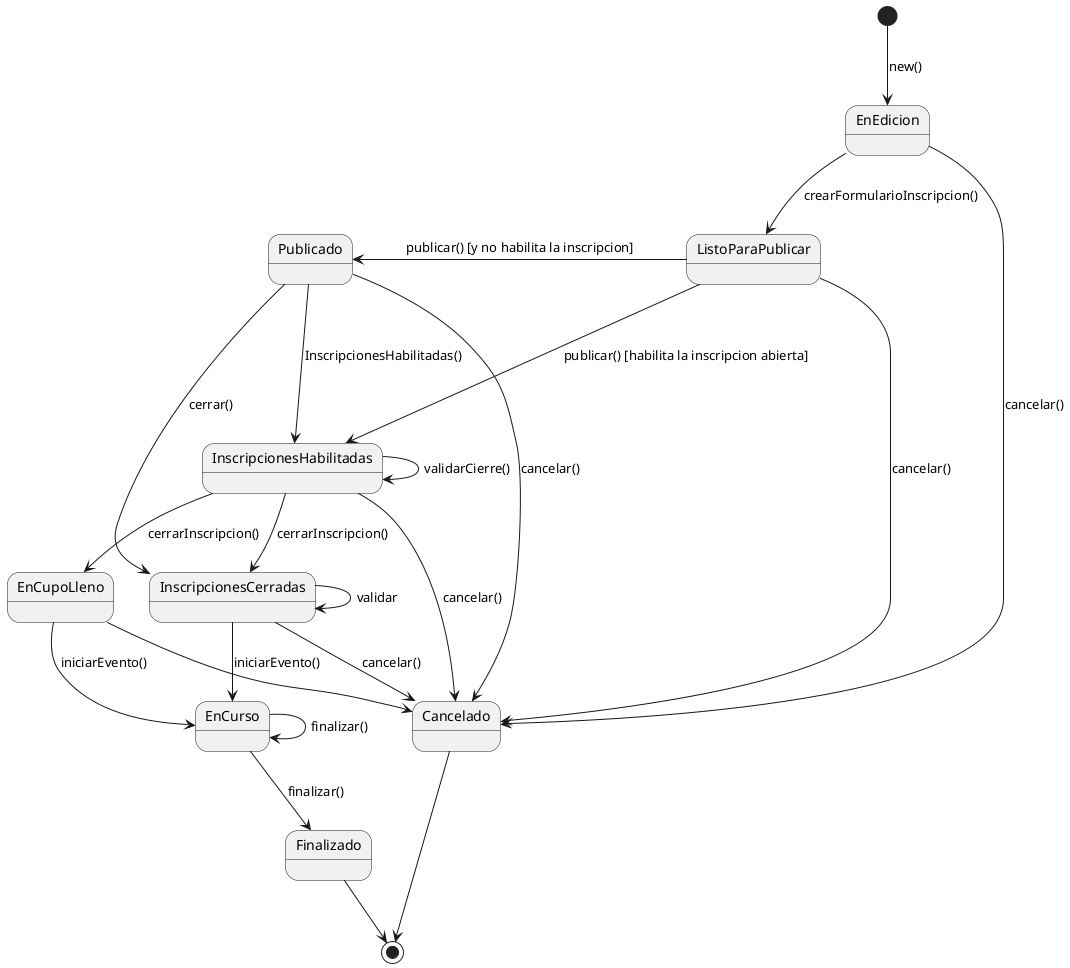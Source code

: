 @startuml estado del evento

[*] --> EnEdicion : new()


ListoParaPublicar -left--> Publicado : publicar() [y no habilita la inscripcion]
ListoParaPublicar -down--> InscripcionesHabilitadas : publicar() [habilita la inscripcion abierta]

'metodos en infinitivo, que sean un verbo'
EnEdicion --> ListoParaPublicar : crearFormularioInscripcion()
Publicado --> InscripcionesHabilitadas : InscripcionesHabilitadas()


Publicado --> InscripcionesCerradas : cerrar()
EnEdicion --> Cancelado : cancelar()
InscripcionesHabilitadas --> InscripcionesCerradas : cerrarInscripcion()
InscripcionesHabilitadas --> EnCupoLleno : cerrarInscripcion()
InscripcionesHabilitadas --> InscripcionesHabilitadas : validarCierre()


InscripcionesCerradas --> InscripcionesCerradas : validar

EnCupoLleno --> EnCurso : iniciarEvento()
InscripcionesCerradas --> Cancelado : cancelar()
InscripcionesCerradas --> EnCurso : iniciarEvento()
EnCurso --> Finalizado : finalizar()
Finalizado --> [*]
InscripcionesHabilitadas --> Cancelado : cancelar()
Cancelado --> [*]
ListoParaPublicar --> Cancelado : cancelar()
EnCurso -->EnCurso : finalizar()
EnCupoLleno --> Cancelado 
Publicado --> Cancelado : cancelar()
@enduml